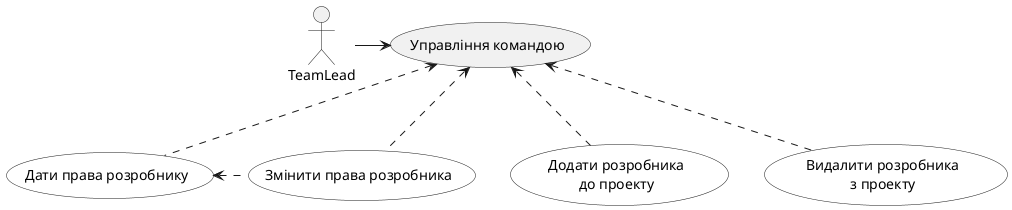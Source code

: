 @startuml

    actor TeamLead
    
    

usecase "Управління командою" as UC_2
usecase "Додати розробника\nдо проекту" as UC_12 #FFFFFF
usecase "Дати права розробнику" as UC_22 #FFFFFF
usecase "Змінити права розробника" as UC_32 #FFFFFF
usecase "Видалити розробника\nз проекту" as UC_42 #FFFFFF


TeamLead -r->UC_2

UC_12 .u.> UC_2
UC_22 .u.> UC_2

UC_32 .u.> UC_2
UC_32 .l.> UC_22

UC_42 .u.> UC_2

@enduml
